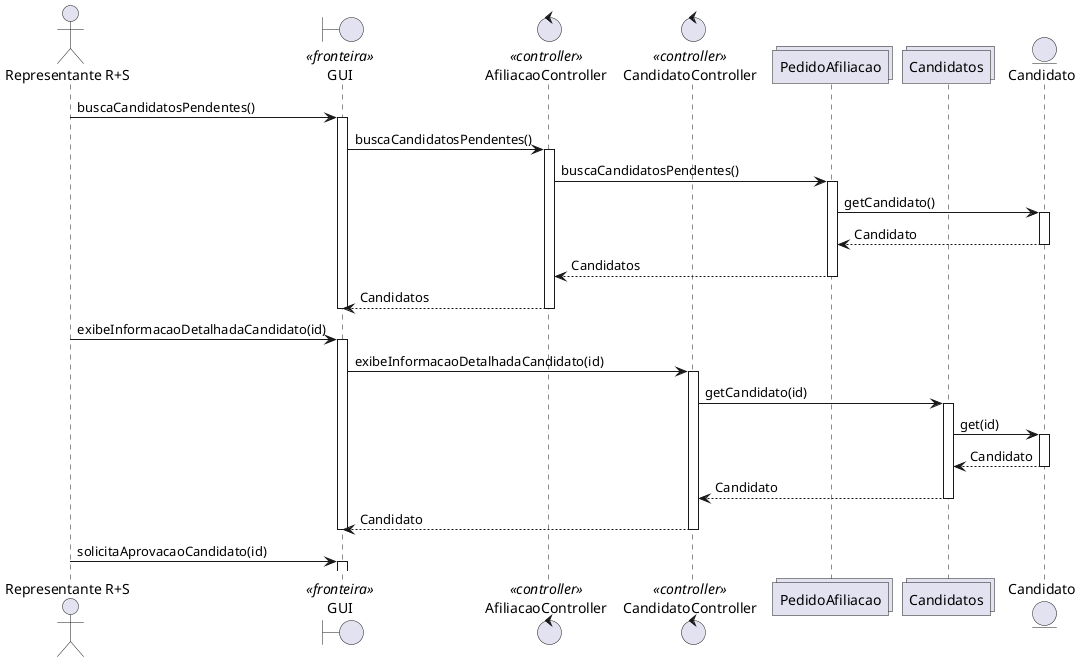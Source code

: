 @startuml

actor "Representante R+S" as representante
boundary "GUI" as gui <<fronteira>>
control "AfiliacaoController" as afiliacaoController <<controller>>
control "CandidatoController" as candidatoController <<controller>>
collections "PedidoAfiliacao" as pedidoAfiliacao
collections "Candidatos" as candidatos
entity "Candidato" as candidato

representante -> gui: buscaCandidatosPendentes()
activate gui

    gui -> afiliacaoController: buscaCandidatosPendentes()
    activate afiliacaoController

        afiliacaoController -> pedidoAfiliacao: buscaCandidatosPendentes()
        activate pedidoAfiliacao

            pedidoAfiliacao -> candidato: getCandidato()
            activate candidato
                
                candidato --> pedidoAfiliacao: Candidato

            deactivate candidato

            pedidoAfiliacao --> afiliacaoController: Candidatos

            deactivate pedidoAfiliacao

        afiliacaoController --> gui: Candidatos
        deactivate afiliacaoController

deactivate gui 


representante -> gui: exibeInformacaoDetalhadaCandidato(id)
activate gui

    gui -> candidatoController: exibeInformacaoDetalhadaCandidato(id)
    activate candidatoController

        candidatoController -> candidatos: getCandidato(id)
        activate candidatos

            candidatos -> candidato: get(id)
            activate candidato

                candidato --> candidatos: Candidato

            deactivate candidato
            candidatos --> candidatoController: Candidato

        deactivate candidatos
        candidatoController --> gui: Candidato

    deactivate candidatoController

deactivate gui

representante -> gui: solicitaAprovacaoCandidato(id)
activate gui

@enduml